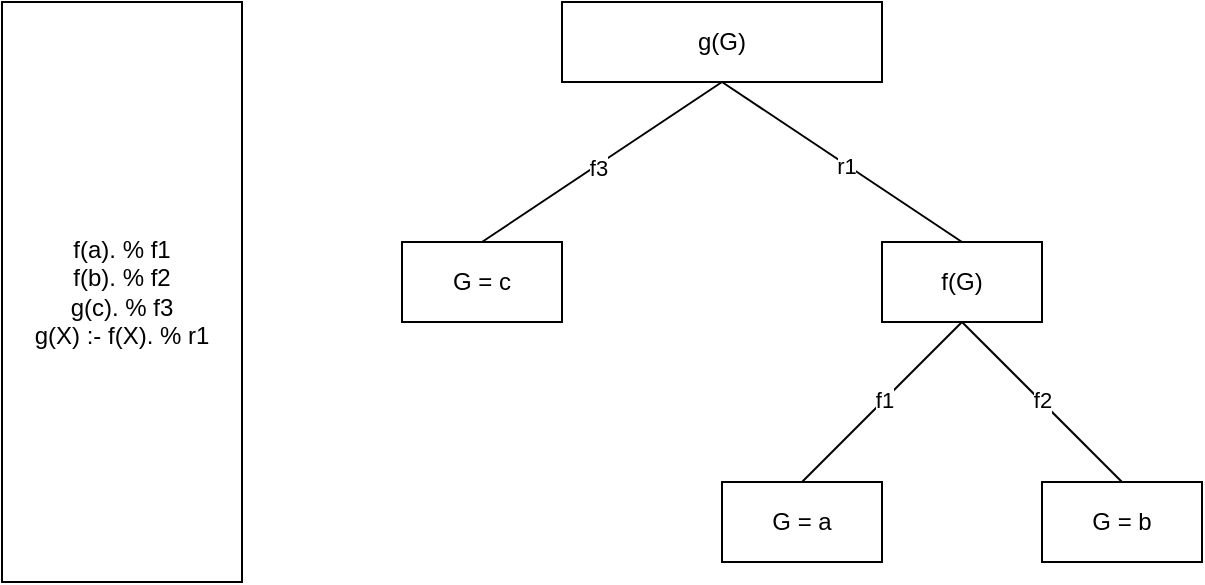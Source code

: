 <mxfile version="26.1.0">
  <diagram name="Seite-1" id="tvcRm1CcxkeLUkPZZ9if">
    <mxGraphModel dx="1290" dy="522" grid="1" gridSize="10" guides="1" tooltips="1" connect="1" arrows="1" fold="1" page="1" pageScale="1" pageWidth="1169" pageHeight="827" math="0" shadow="0">
      <root>
        <mxCell id="0" />
        <mxCell id="1" parent="0" />
        <mxCell id="x7lSXBN30ukyXMO1xJYP-1" value="f(a). % f1&lt;div&gt;f(b). % f2&lt;/div&gt;&lt;div&gt;g(c). % f3&lt;/div&gt;&lt;div&gt;g(X) :- f(X). % r1&lt;/div&gt;" style="rounded=0;whiteSpace=wrap;html=1;" vertex="1" parent="1">
          <mxGeometry x="120" y="40" width="120" height="290" as="geometry" />
        </mxCell>
        <mxCell id="x7lSXBN30ukyXMO1xJYP-2" value="g(G)" style="rounded=0;whiteSpace=wrap;html=1;" vertex="1" parent="1">
          <mxGeometry x="400" y="40" width="160" height="40" as="geometry" />
        </mxCell>
        <mxCell id="x7lSXBN30ukyXMO1xJYP-3" value="" style="endArrow=none;html=1;rounded=0;entryX=0.5;entryY=1;entryDx=0;entryDy=0;exitX=0.5;exitY=0;exitDx=0;exitDy=0;" edge="1" parent="1" source="x7lSXBN30ukyXMO1xJYP-4" target="x7lSXBN30ukyXMO1xJYP-2">
          <mxGeometry width="50" height="50" relative="1" as="geometry">
            <mxPoint x="550" y="250" as="sourcePoint" />
            <mxPoint x="410" y="220" as="targetPoint" />
          </mxGeometry>
        </mxCell>
        <mxCell id="x7lSXBN30ukyXMO1xJYP-5" value="r1" style="edgeLabel;html=1;align=center;verticalAlign=middle;resizable=0;points=[];" vertex="1" connectable="0" parent="x7lSXBN30ukyXMO1xJYP-3">
          <mxGeometry x="-0.038" relative="1" as="geometry">
            <mxPoint as="offset" />
          </mxGeometry>
        </mxCell>
        <mxCell id="x7lSXBN30ukyXMO1xJYP-4" value="f(G)" style="rounded=0;whiteSpace=wrap;html=1;" vertex="1" parent="1">
          <mxGeometry x="560" y="160" width="80" height="40" as="geometry" />
        </mxCell>
        <mxCell id="x7lSXBN30ukyXMO1xJYP-6" value="G = a" style="rounded=0;whiteSpace=wrap;html=1;" vertex="1" parent="1">
          <mxGeometry x="480" y="280" width="80" height="40" as="geometry" />
        </mxCell>
        <mxCell id="x7lSXBN30ukyXMO1xJYP-7" value="" style="endArrow=none;html=1;rounded=0;entryX=0.5;entryY=1;entryDx=0;entryDy=0;exitX=0.5;exitY=0;exitDx=0;exitDy=0;" edge="1" parent="1" source="x7lSXBN30ukyXMO1xJYP-6" target="x7lSXBN30ukyXMO1xJYP-4">
          <mxGeometry width="50" height="50" relative="1" as="geometry">
            <mxPoint x="250" y="340" as="sourcePoint" />
            <mxPoint x="320" y="370" as="targetPoint" />
          </mxGeometry>
        </mxCell>
        <mxCell id="x7lSXBN30ukyXMO1xJYP-11" value="f1" style="edgeLabel;html=1;align=center;verticalAlign=middle;resizable=0;points=[];" vertex="1" connectable="0" parent="x7lSXBN30ukyXMO1xJYP-7">
          <mxGeometry x="0.028" relative="1" as="geometry">
            <mxPoint as="offset" />
          </mxGeometry>
        </mxCell>
        <mxCell id="x7lSXBN30ukyXMO1xJYP-8" value="G = c" style="rounded=0;whiteSpace=wrap;html=1;" vertex="1" parent="1">
          <mxGeometry x="320" y="160" width="80" height="40" as="geometry" />
        </mxCell>
        <mxCell id="x7lSXBN30ukyXMO1xJYP-9" value="" style="endArrow=none;html=1;rounded=0;entryX=0.5;entryY=1;entryDx=0;entryDy=0;exitX=0.5;exitY=0;exitDx=0;exitDy=0;" edge="1" parent="1" source="x7lSXBN30ukyXMO1xJYP-8" target="x7lSXBN30ukyXMO1xJYP-2">
          <mxGeometry width="50" height="50" relative="1" as="geometry">
            <mxPoint x="310" y="360" as="sourcePoint" />
            <mxPoint x="360" y="310" as="targetPoint" />
          </mxGeometry>
        </mxCell>
        <mxCell id="x7lSXBN30ukyXMO1xJYP-10" value="f3" style="edgeLabel;html=1;align=center;verticalAlign=middle;resizable=0;points=[];" vertex="1" connectable="0" parent="x7lSXBN30ukyXMO1xJYP-9">
          <mxGeometry x="-0.045" y="-1" relative="1" as="geometry">
            <mxPoint as="offset" />
          </mxGeometry>
        </mxCell>
        <mxCell id="x7lSXBN30ukyXMO1xJYP-12" value="G = b" style="rounded=0;whiteSpace=wrap;html=1;" vertex="1" parent="1">
          <mxGeometry x="640" y="280" width="80" height="40" as="geometry" />
        </mxCell>
        <mxCell id="x7lSXBN30ukyXMO1xJYP-13" value="" style="endArrow=none;html=1;rounded=0;entryX=0.5;entryY=1;entryDx=0;entryDy=0;exitX=0.5;exitY=0;exitDx=0;exitDy=0;" edge="1" parent="1" source="x7lSXBN30ukyXMO1xJYP-12" target="x7lSXBN30ukyXMO1xJYP-4">
          <mxGeometry width="50" height="50" relative="1" as="geometry">
            <mxPoint x="470" y="430" as="sourcePoint" />
            <mxPoint x="520" y="380" as="targetPoint" />
          </mxGeometry>
        </mxCell>
        <mxCell id="x7lSXBN30ukyXMO1xJYP-14" value="f2" style="edgeLabel;html=1;align=center;verticalAlign=middle;resizable=0;points=[];" vertex="1" connectable="0" parent="x7lSXBN30ukyXMO1xJYP-13">
          <mxGeometry x="0.015" y="-1" relative="1" as="geometry">
            <mxPoint as="offset" />
          </mxGeometry>
        </mxCell>
      </root>
    </mxGraphModel>
  </diagram>
</mxfile>

